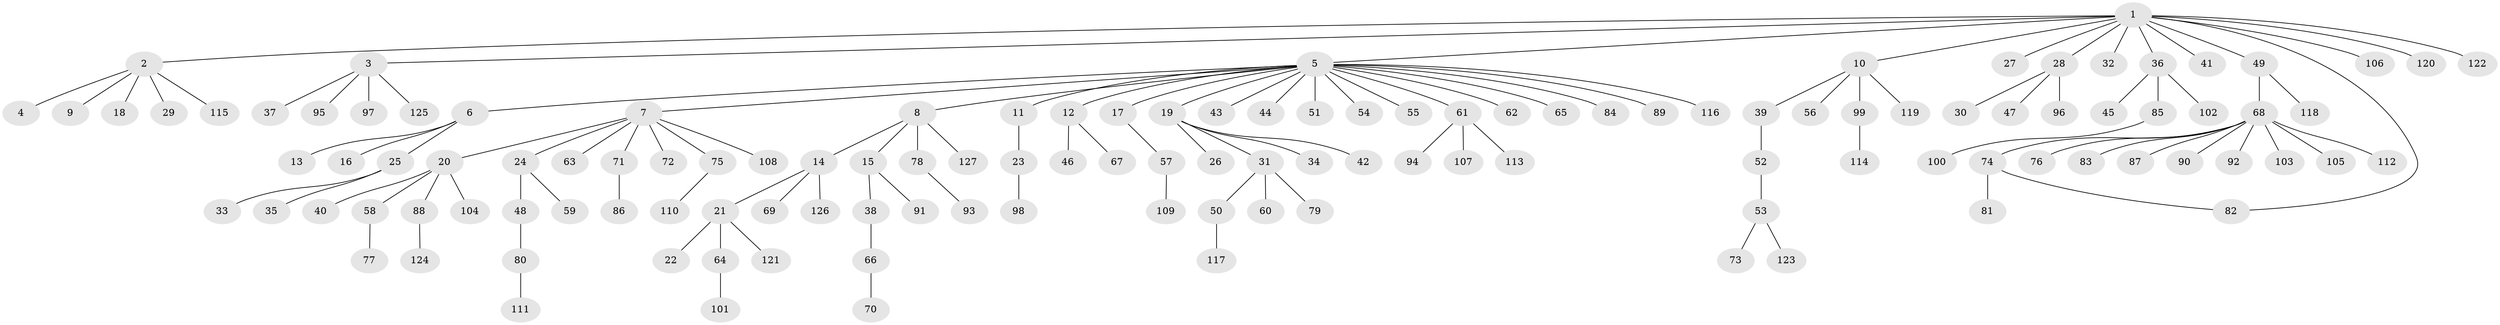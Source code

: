 // Generated by graph-tools (version 1.1) at 2025/11/02/27/25 16:11:09]
// undirected, 127 vertices, 127 edges
graph export_dot {
graph [start="1"]
  node [color=gray90,style=filled];
  1;
  2;
  3;
  4;
  5;
  6;
  7;
  8;
  9;
  10;
  11;
  12;
  13;
  14;
  15;
  16;
  17;
  18;
  19;
  20;
  21;
  22;
  23;
  24;
  25;
  26;
  27;
  28;
  29;
  30;
  31;
  32;
  33;
  34;
  35;
  36;
  37;
  38;
  39;
  40;
  41;
  42;
  43;
  44;
  45;
  46;
  47;
  48;
  49;
  50;
  51;
  52;
  53;
  54;
  55;
  56;
  57;
  58;
  59;
  60;
  61;
  62;
  63;
  64;
  65;
  66;
  67;
  68;
  69;
  70;
  71;
  72;
  73;
  74;
  75;
  76;
  77;
  78;
  79;
  80;
  81;
  82;
  83;
  84;
  85;
  86;
  87;
  88;
  89;
  90;
  91;
  92;
  93;
  94;
  95;
  96;
  97;
  98;
  99;
  100;
  101;
  102;
  103;
  104;
  105;
  106;
  107;
  108;
  109;
  110;
  111;
  112;
  113;
  114;
  115;
  116;
  117;
  118;
  119;
  120;
  121;
  122;
  123;
  124;
  125;
  126;
  127;
  1 -- 2;
  1 -- 3;
  1 -- 5;
  1 -- 10;
  1 -- 27;
  1 -- 28;
  1 -- 32;
  1 -- 36;
  1 -- 41;
  1 -- 49;
  1 -- 82;
  1 -- 106;
  1 -- 120;
  1 -- 122;
  2 -- 4;
  2 -- 9;
  2 -- 18;
  2 -- 29;
  2 -- 115;
  3 -- 37;
  3 -- 95;
  3 -- 97;
  3 -- 125;
  5 -- 6;
  5 -- 7;
  5 -- 8;
  5 -- 11;
  5 -- 12;
  5 -- 17;
  5 -- 19;
  5 -- 43;
  5 -- 44;
  5 -- 51;
  5 -- 54;
  5 -- 55;
  5 -- 61;
  5 -- 62;
  5 -- 65;
  5 -- 84;
  5 -- 89;
  5 -- 116;
  6 -- 13;
  6 -- 16;
  6 -- 25;
  7 -- 20;
  7 -- 24;
  7 -- 63;
  7 -- 71;
  7 -- 72;
  7 -- 75;
  7 -- 108;
  8 -- 14;
  8 -- 15;
  8 -- 78;
  8 -- 127;
  10 -- 39;
  10 -- 56;
  10 -- 99;
  10 -- 119;
  11 -- 23;
  12 -- 46;
  12 -- 67;
  14 -- 21;
  14 -- 69;
  14 -- 126;
  15 -- 38;
  15 -- 91;
  17 -- 57;
  19 -- 26;
  19 -- 31;
  19 -- 34;
  19 -- 42;
  20 -- 40;
  20 -- 58;
  20 -- 88;
  20 -- 104;
  21 -- 22;
  21 -- 64;
  21 -- 121;
  23 -- 98;
  24 -- 48;
  24 -- 59;
  25 -- 33;
  25 -- 35;
  28 -- 30;
  28 -- 47;
  28 -- 96;
  31 -- 50;
  31 -- 60;
  31 -- 79;
  36 -- 45;
  36 -- 85;
  36 -- 102;
  38 -- 66;
  39 -- 52;
  48 -- 80;
  49 -- 68;
  49 -- 118;
  50 -- 117;
  52 -- 53;
  53 -- 73;
  53 -- 123;
  57 -- 109;
  58 -- 77;
  61 -- 94;
  61 -- 107;
  61 -- 113;
  64 -- 101;
  66 -- 70;
  68 -- 74;
  68 -- 76;
  68 -- 83;
  68 -- 87;
  68 -- 90;
  68 -- 92;
  68 -- 103;
  68 -- 105;
  68 -- 112;
  71 -- 86;
  74 -- 81;
  74 -- 82;
  75 -- 110;
  78 -- 93;
  80 -- 111;
  85 -- 100;
  88 -- 124;
  99 -- 114;
}

